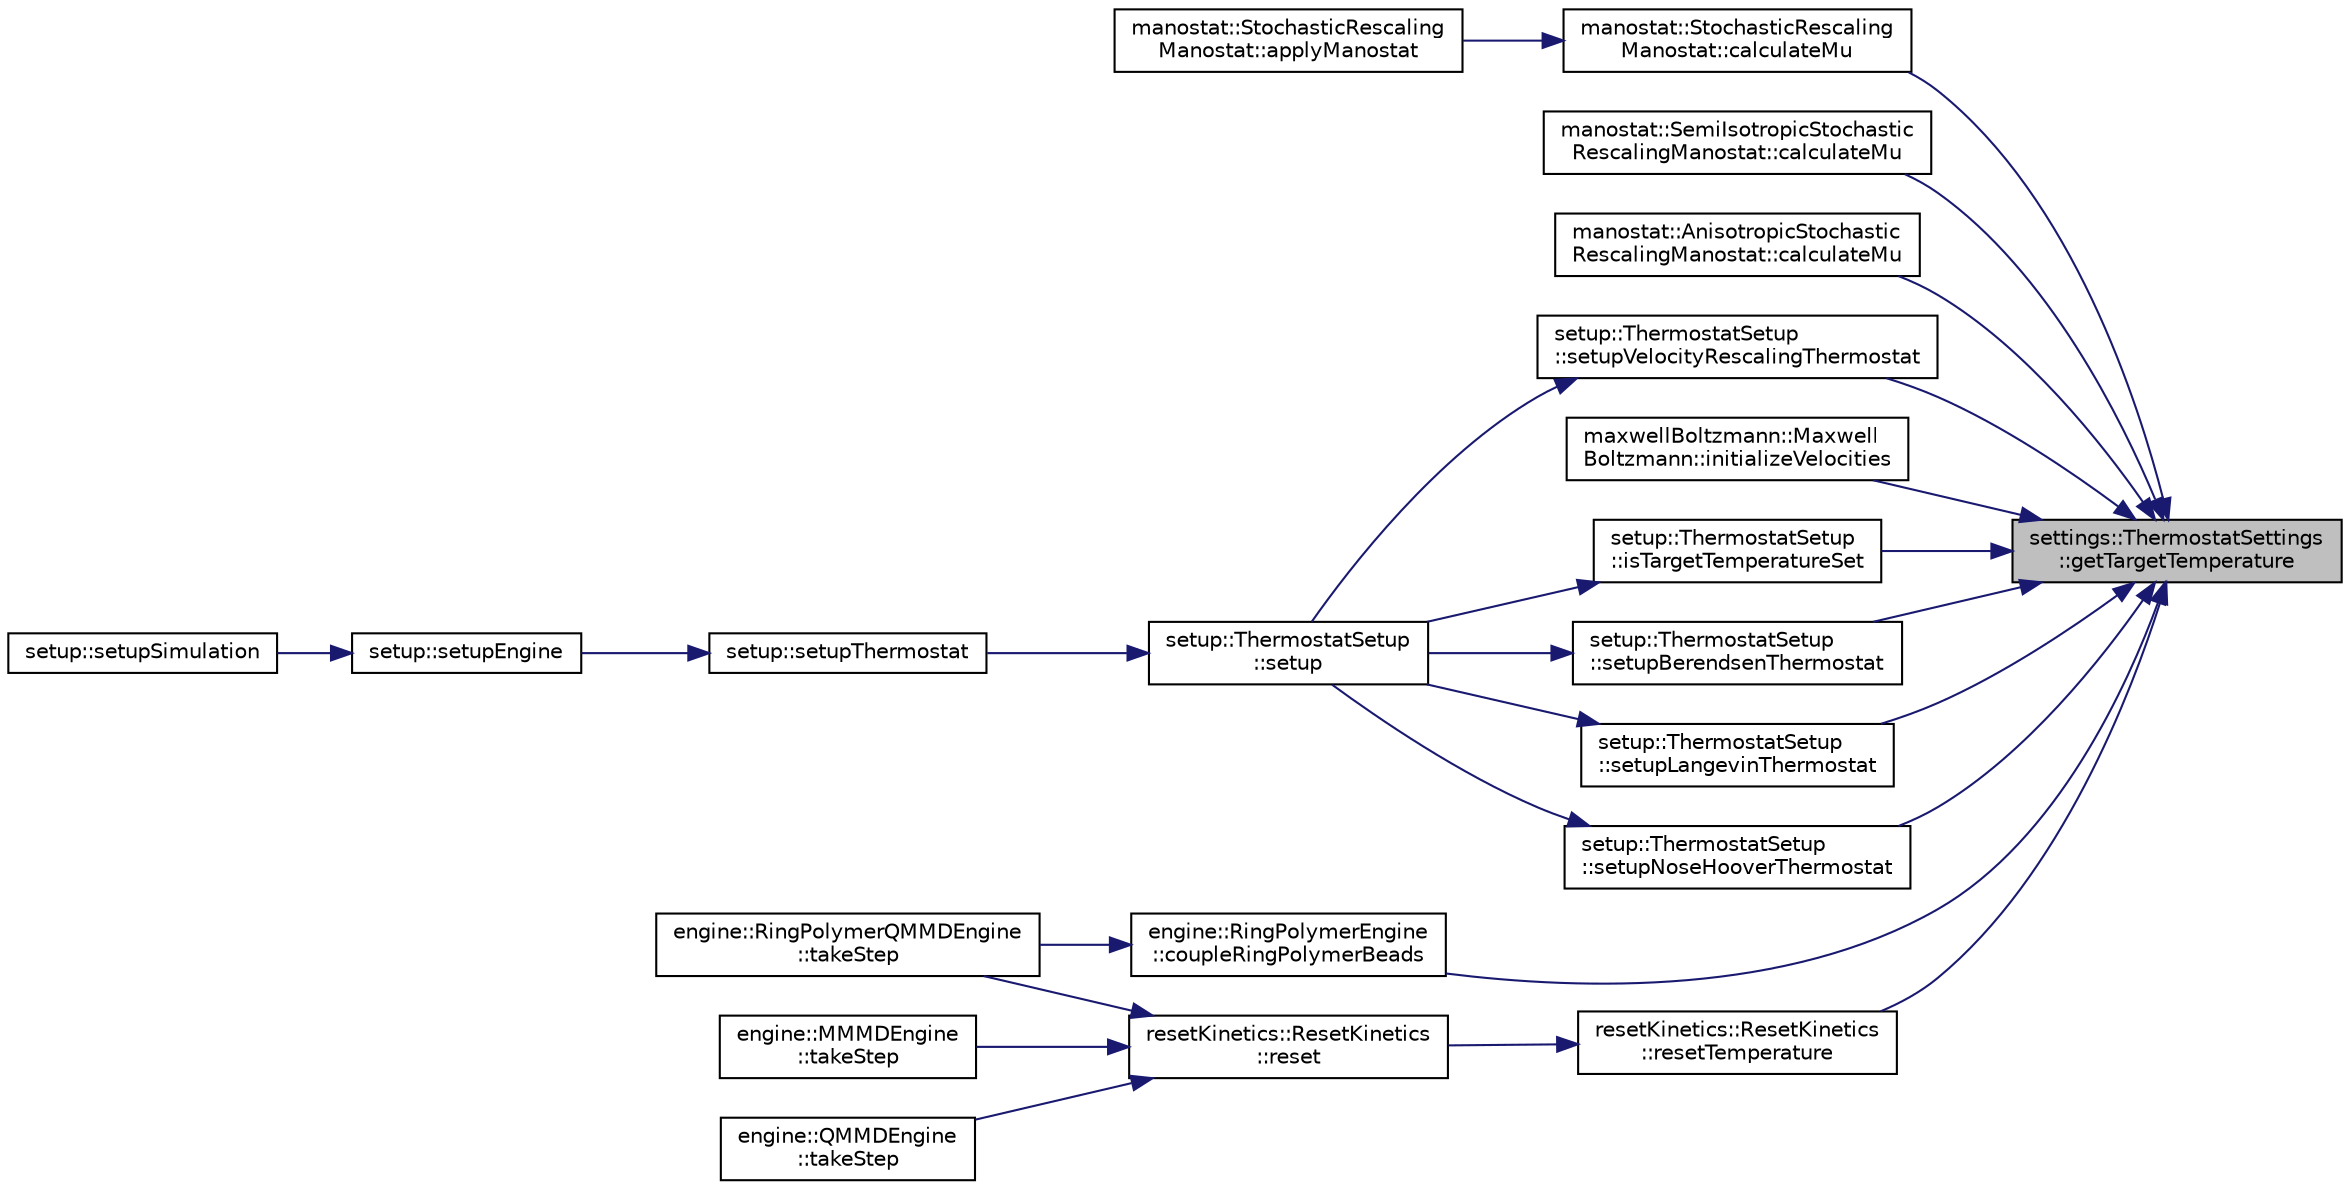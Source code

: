 digraph "settings::ThermostatSettings::getTargetTemperature"
{
 // LATEX_PDF_SIZE
  edge [fontname="Helvetica",fontsize="10",labelfontname="Helvetica",labelfontsize="10"];
  node [fontname="Helvetica",fontsize="10",shape=record];
  rankdir="RL";
  Node1 [label="settings::ThermostatSettings\l::getTargetTemperature",height=0.2,width=0.4,color="black", fillcolor="grey75", style="filled", fontcolor="black",tooltip=" "];
  Node1 -> Node2 [dir="back",color="midnightblue",fontsize="10",style="solid",fontname="Helvetica"];
  Node2 [label="manostat::StochasticRescaling\lManostat::calculateMu",height=0.2,width=0.4,color="black", fillcolor="white", style="filled",URL="$classmanostat_1_1StochasticRescalingManostat.html#a764f54b73470e5a65d39a2e58420c71c",tooltip="calculate mu as scaling factor for Stochastic Rescaling manostat (isotropic)"];
  Node2 -> Node3 [dir="back",color="midnightblue",fontsize="10",style="solid",fontname="Helvetica"];
  Node3 [label="manostat::StochasticRescaling\lManostat::applyManostat",height=0.2,width=0.4,color="black", fillcolor="white", style="filled",URL="$classmanostat_1_1StochasticRescalingManostat.html#a3cb62a6015c81459038cfcd2c8991aff",tooltip="apply Stochastic Rescaling manostat for NPT ensemble"];
  Node1 -> Node4 [dir="back",color="midnightblue",fontsize="10",style="solid",fontname="Helvetica"];
  Node4 [label="manostat::SemiIsotropicStochastic\lRescalingManostat::calculateMu",height=0.2,width=0.4,color="black", fillcolor="white", style="filled",URL="$classmanostat_1_1SemiIsotropicStochasticRescalingManostat.html#aa163d6d164b8b1539f2138dddc607d29",tooltip="calculate mu as scaling factor for Stochastic Rescaling manostat (semi-isotropic)"];
  Node1 -> Node5 [dir="back",color="midnightblue",fontsize="10",style="solid",fontname="Helvetica"];
  Node5 [label="manostat::AnisotropicStochastic\lRescalingManostat::calculateMu",height=0.2,width=0.4,color="black", fillcolor="white", style="filled",URL="$classmanostat_1_1AnisotropicStochasticRescalingManostat.html#a323a69de63ec2bce441c9d2d752d45ab",tooltip="calculate mu as scaling factor for Stochastic Rescaling manostat (anisotropic)"];
  Node1 -> Node6 [dir="back",color="midnightblue",fontsize="10",style="solid",fontname="Helvetica"];
  Node6 [label="engine::RingPolymerEngine\l::coupleRingPolymerBeads",height=0.2,width=0.4,color="black", fillcolor="white", style="filled",URL="$classengine_1_1RingPolymerEngine.html#a4d3620c0205bf240dca3995d0277310d",tooltip="coupling step of ring polymers"];
  Node6 -> Node7 [dir="back",color="midnightblue",fontsize="10",style="solid",fontname="Helvetica"];
  Node7 [label="engine::RingPolymerQMMDEngine\l::takeStep",height=0.2,width=0.4,color="black", fillcolor="white", style="filled",URL="$classengine_1_1RingPolymerQMMDEngine.html#a30b52ffc97929a27201761c29616c9c0",tooltip="Takes one step in a ring polymer QM MD simulation."];
  Node1 -> Node8 [dir="back",color="midnightblue",fontsize="10",style="solid",fontname="Helvetica"];
  Node8 [label="maxwellBoltzmann::Maxwell\lBoltzmann::initializeVelocities",height=0.2,width=0.4,color="black", fillcolor="white", style="filled",URL="$classmaxwellBoltzmann_1_1MaxwellBoltzmann.html#aa7da64564de0dadc9ea79d0b287d6321",tooltip="generate boltzmann distributed velocities for all atoms in the simulation box"];
  Node1 -> Node9 [dir="back",color="midnightblue",fontsize="10",style="solid",fontname="Helvetica"];
  Node9 [label="setup::ThermostatSetup\l::isTargetTemperatureSet",height=0.2,width=0.4,color="black", fillcolor="white", style="filled",URL="$classsetup_1_1ThermostatSetup.html#ac1d1ab5e146ceb7152e10981607802b2",tooltip="check if target temperature is set"];
  Node9 -> Node10 [dir="back",color="midnightblue",fontsize="10",style="solid",fontname="Helvetica"];
  Node10 [label="setup::ThermostatSetup\l::setup",height=0.2,width=0.4,color="black", fillcolor="white", style="filled",URL="$classsetup_1_1ThermostatSetup.html#aec89730886f9ef47fad8c64ec205a86c",tooltip="setup thermostat"];
  Node10 -> Node11 [dir="back",color="midnightblue",fontsize="10",style="solid",fontname="Helvetica"];
  Node11 [label="setup::setupThermostat",height=0.2,width=0.4,color="black", fillcolor="white", style="filled",URL="$namespacesetup.html#a9f8b5ba3e9397a8851408e4f52aac6ae",tooltip="wrapper for thermostat setup"];
  Node11 -> Node12 [dir="back",color="midnightblue",fontsize="10",style="solid",fontname="Helvetica"];
  Node12 [label="setup::setupEngine",height=0.2,width=0.4,color="black", fillcolor="white", style="filled",URL="$namespacesetup.html#aa83171046bbca205b3db6e0cd2dbc4e1",tooltip="setup the engine"];
  Node12 -> Node13 [dir="back",color="midnightblue",fontsize="10",style="solid",fontname="Helvetica"];
  Node13 [label="setup::setupSimulation",height=0.2,width=0.4,color="black", fillcolor="white", style="filled",URL="$namespacesetup.html#a1c000cdfa46aed7d8018017635915ae1",tooltip="setup the engine"];
  Node1 -> Node14 [dir="back",color="midnightblue",fontsize="10",style="solid",fontname="Helvetica"];
  Node14 [label="resetKinetics::ResetKinetics\l::resetTemperature",height=0.2,width=0.4,color="black", fillcolor="white", style="filled",URL="$classresetKinetics_1_1ResetKinetics.html#a4097841c8f4b543b1309638b9a2419a5",tooltip="reset the temperature of the system - hard scaling"];
  Node14 -> Node15 [dir="back",color="midnightblue",fontsize="10",style="solid",fontname="Helvetica"];
  Node15 [label="resetKinetics::ResetKinetics\l::reset",height=0.2,width=0.4,color="black", fillcolor="white", style="filled",URL="$classresetKinetics_1_1ResetKinetics.html#a8aa3edd2e77cbbf734575d486e309e80",tooltip="checks to reset angular momentum"];
  Node15 -> Node16 [dir="back",color="midnightblue",fontsize="10",style="solid",fontname="Helvetica"];
  Node16 [label="engine::MMMDEngine\l::takeStep",height=0.2,width=0.4,color="black", fillcolor="white", style="filled",URL="$classengine_1_1MMMDEngine.html#ad19f3e919c2ce95d8ee0486b0eb2805b",tooltip="Takes one step in the simulation."];
  Node15 -> Node17 [dir="back",color="midnightblue",fontsize="10",style="solid",fontname="Helvetica"];
  Node17 [label="engine::QMMDEngine\l::takeStep",height=0.2,width=0.4,color="black", fillcolor="white", style="filled",URL="$classengine_1_1QMMDEngine.html#aa8c0e7286309e6837dcff608d222b2c6",tooltip="Takes one step in a QM MD simulation."];
  Node15 -> Node7 [dir="back",color="midnightblue",fontsize="10",style="solid",fontname="Helvetica"];
  Node1 -> Node18 [dir="back",color="midnightblue",fontsize="10",style="solid",fontname="Helvetica"];
  Node18 [label="setup::ThermostatSetup\l::setupBerendsenThermostat",height=0.2,width=0.4,color="black", fillcolor="white", style="filled",URL="$classsetup_1_1ThermostatSetup.html#a80ec31cf9caed03ac85243a7e58b73fb",tooltip="setup berendsen thermostat"];
  Node18 -> Node10 [dir="back",color="midnightblue",fontsize="10",style="solid",fontname="Helvetica"];
  Node1 -> Node19 [dir="back",color="midnightblue",fontsize="10",style="solid",fontname="Helvetica"];
  Node19 [label="setup::ThermostatSetup\l::setupLangevinThermostat",height=0.2,width=0.4,color="black", fillcolor="white", style="filled",URL="$classsetup_1_1ThermostatSetup.html#a4fcd063d736f4c39e5b0effe77dba80c",tooltip="setup langevin thermostat"];
  Node19 -> Node10 [dir="back",color="midnightblue",fontsize="10",style="solid",fontname="Helvetica"];
  Node1 -> Node20 [dir="back",color="midnightblue",fontsize="10",style="solid",fontname="Helvetica"];
  Node20 [label="setup::ThermostatSetup\l::setupNoseHooverThermostat",height=0.2,width=0.4,color="black", fillcolor="white", style="filled",URL="$classsetup_1_1ThermostatSetup.html#a088f891f5bb0c71a0ad5f93416fc1a49",tooltip="setup nose hoover thermostat"];
  Node20 -> Node10 [dir="back",color="midnightblue",fontsize="10",style="solid",fontname="Helvetica"];
  Node1 -> Node21 [dir="back",color="midnightblue",fontsize="10",style="solid",fontname="Helvetica"];
  Node21 [label="setup::ThermostatSetup\l::setupVelocityRescalingThermostat",height=0.2,width=0.4,color="black", fillcolor="white", style="filled",URL="$classsetup_1_1ThermostatSetup.html#a92d7d987a793f46325a0b2b46e4b107a",tooltip="setup velocity rescaling thermostat"];
  Node21 -> Node10 [dir="back",color="midnightblue",fontsize="10",style="solid",fontname="Helvetica"];
}
